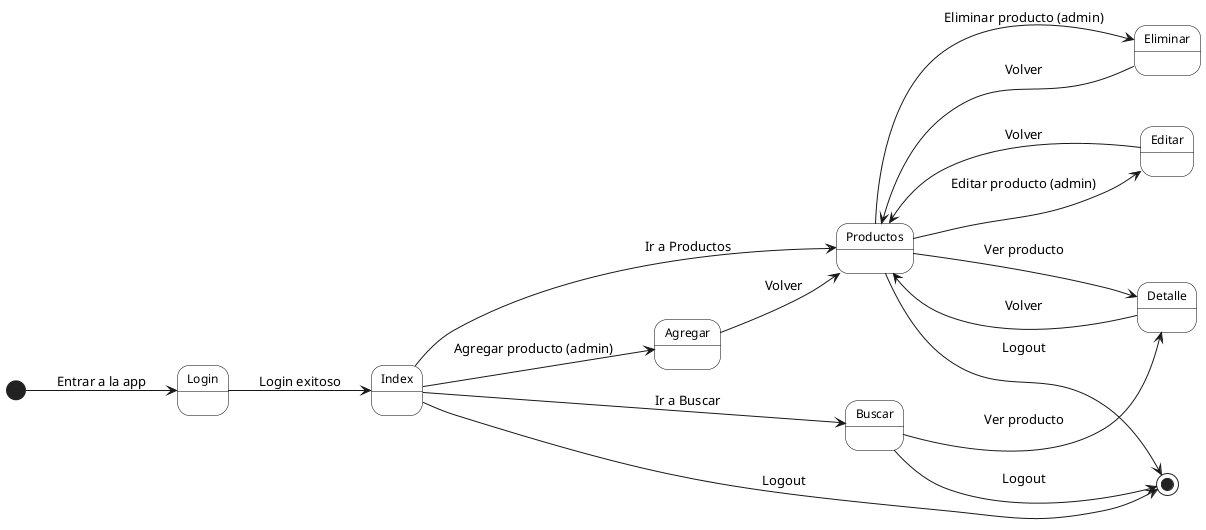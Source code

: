 @startuml NavegacionSimplificada
left to right direction
skinparam state {
    BackgroundColor White
    BorderColor Black
    FontSize 12
}

[*] --> Login : Entrar a la app
Login --> Index : Login exitoso

Index --> Productos : Ir a Productos
Index --> Buscar : Ir a Buscar

Productos --> Detalle : Ver producto
Buscar --> Detalle : Ver producto

Index --> Agregar : Agregar producto (admin)
Productos --> Editar : Editar producto (admin)
Productos --> Eliminar : Eliminar producto (admin)

Agregar --> Productos : Volver
Editar --> Productos : Volver
Eliminar --> Productos : Volver
Detalle --> Productos : Volver

Index --> [*] : Logout
Productos --> [*] : Logout
Buscar --> [*] : Logout
@enduml
